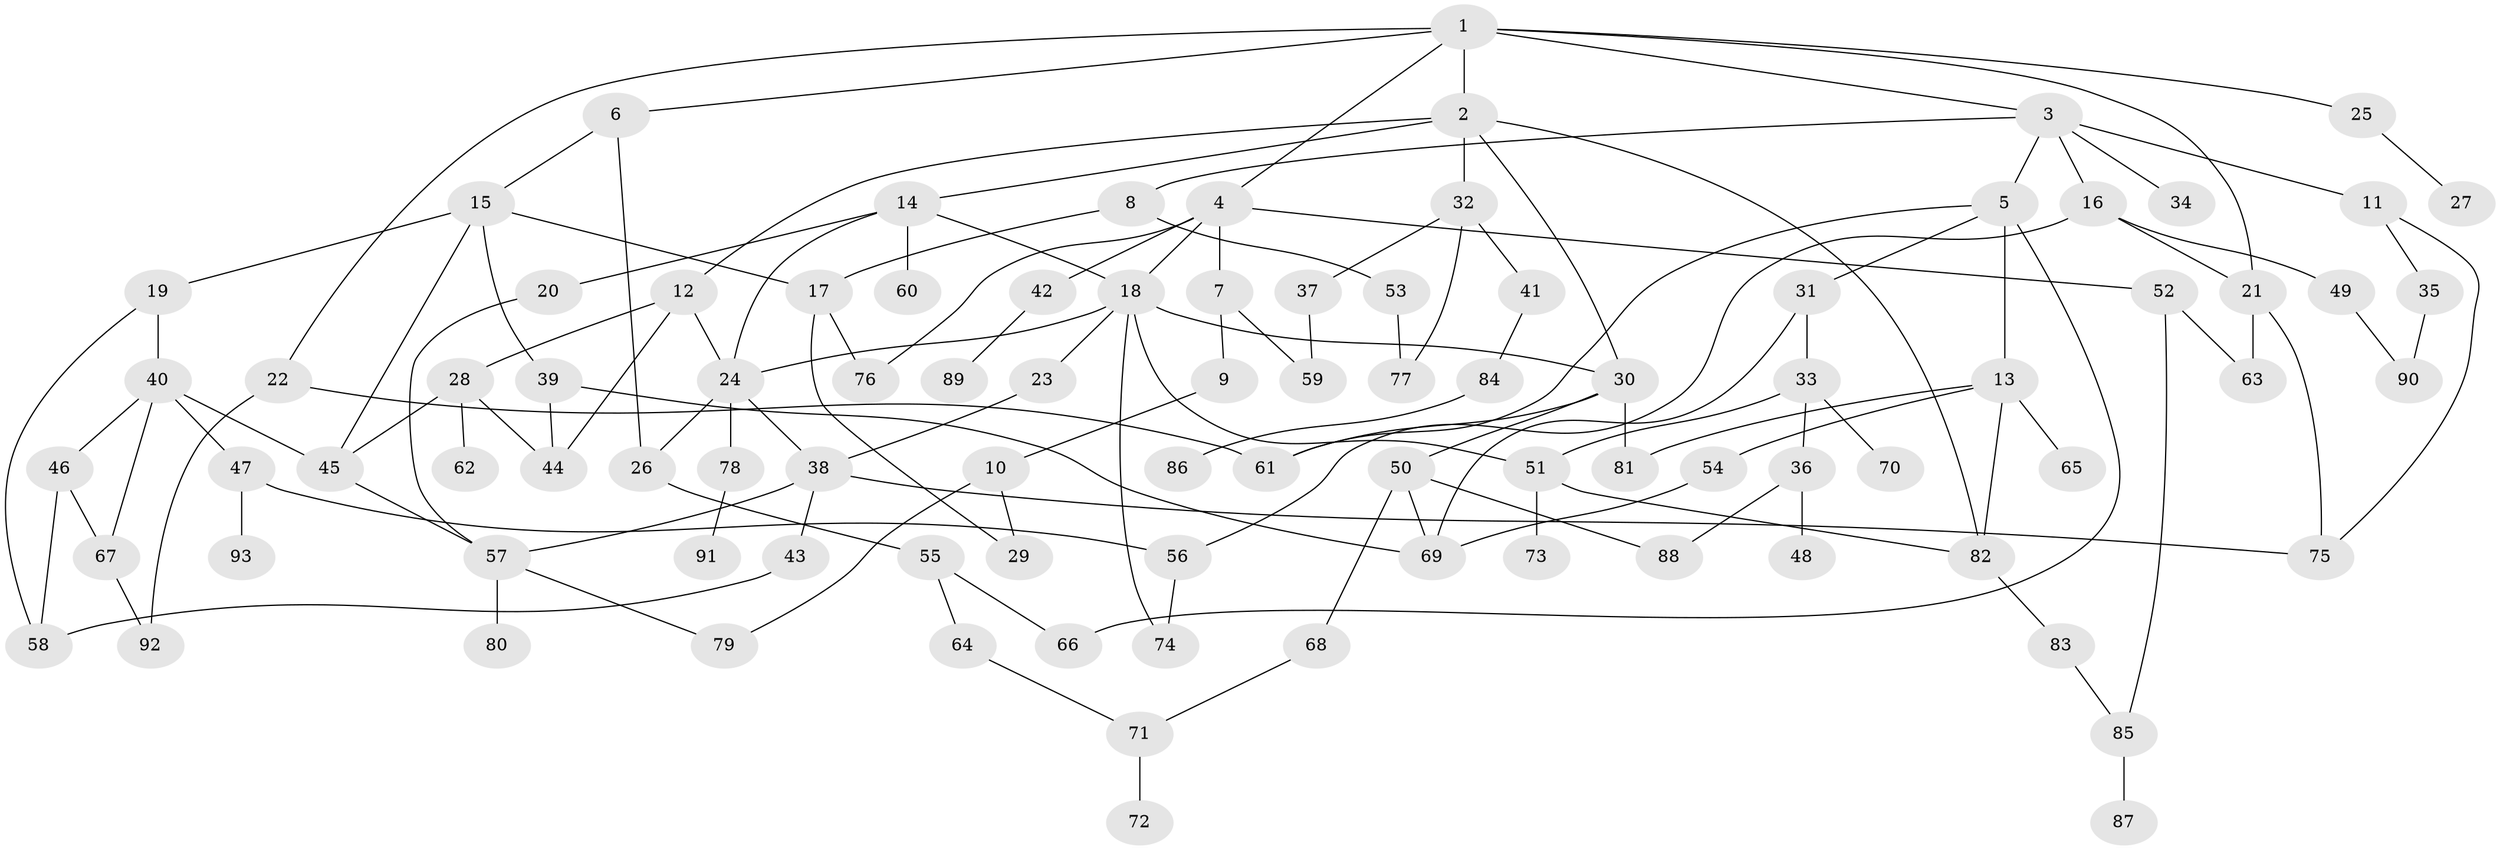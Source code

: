 // coarse degree distribution, {11: 0.015384615384615385, 7: 0.06153846153846154, 6: 0.09230769230769231, 3: 0.2153846153846154, 5: 0.06153846153846154, 4: 0.046153846153846156, 2: 0.2923076923076923, 1: 0.2, 8: 0.015384615384615385}
// Generated by graph-tools (version 1.1) at 2025/51/02/27/25 19:51:37]
// undirected, 93 vertices, 134 edges
graph export_dot {
graph [start="1"]
  node [color=gray90,style=filled];
  1;
  2;
  3;
  4;
  5;
  6;
  7;
  8;
  9;
  10;
  11;
  12;
  13;
  14;
  15;
  16;
  17;
  18;
  19;
  20;
  21;
  22;
  23;
  24;
  25;
  26;
  27;
  28;
  29;
  30;
  31;
  32;
  33;
  34;
  35;
  36;
  37;
  38;
  39;
  40;
  41;
  42;
  43;
  44;
  45;
  46;
  47;
  48;
  49;
  50;
  51;
  52;
  53;
  54;
  55;
  56;
  57;
  58;
  59;
  60;
  61;
  62;
  63;
  64;
  65;
  66;
  67;
  68;
  69;
  70;
  71;
  72;
  73;
  74;
  75;
  76;
  77;
  78;
  79;
  80;
  81;
  82;
  83;
  84;
  85;
  86;
  87;
  88;
  89;
  90;
  91;
  92;
  93;
  1 -- 2;
  1 -- 3;
  1 -- 4;
  1 -- 6;
  1 -- 21;
  1 -- 22;
  1 -- 25;
  2 -- 12;
  2 -- 14;
  2 -- 32;
  2 -- 82;
  2 -- 30;
  3 -- 5;
  3 -- 8;
  3 -- 11;
  3 -- 16;
  3 -- 34;
  4 -- 7;
  4 -- 18;
  4 -- 42;
  4 -- 52;
  4 -- 76;
  5 -- 13;
  5 -- 31;
  5 -- 66;
  5 -- 61;
  6 -- 15;
  6 -- 26;
  7 -- 9;
  7 -- 59;
  8 -- 53;
  8 -- 17;
  9 -- 10;
  10 -- 79;
  10 -- 29;
  11 -- 35;
  11 -- 75;
  12 -- 28;
  12 -- 24;
  12 -- 44;
  13 -- 54;
  13 -- 65;
  13 -- 81;
  13 -- 82;
  14 -- 20;
  14 -- 60;
  14 -- 18;
  14 -- 24;
  15 -- 17;
  15 -- 19;
  15 -- 39;
  15 -- 45;
  16 -- 49;
  16 -- 56;
  16 -- 21;
  17 -- 29;
  17 -- 76;
  18 -- 23;
  18 -- 24;
  18 -- 30;
  18 -- 51;
  18 -- 74;
  19 -- 40;
  19 -- 58;
  20 -- 57;
  21 -- 75;
  21 -- 63;
  22 -- 92;
  22 -- 61;
  23 -- 38;
  24 -- 78;
  24 -- 38;
  24 -- 26;
  25 -- 27;
  26 -- 55;
  28 -- 44;
  28 -- 62;
  28 -- 45;
  30 -- 50;
  30 -- 61;
  30 -- 81;
  31 -- 33;
  31 -- 69;
  32 -- 37;
  32 -- 41;
  32 -- 77;
  33 -- 36;
  33 -- 70;
  33 -- 51;
  35 -- 90;
  36 -- 48;
  36 -- 88;
  37 -- 59;
  38 -- 43;
  38 -- 75;
  38 -- 57;
  39 -- 44;
  39 -- 69;
  40 -- 45;
  40 -- 46;
  40 -- 47;
  40 -- 67;
  41 -- 84;
  42 -- 89;
  43 -- 58;
  45 -- 57;
  46 -- 67;
  46 -- 58;
  47 -- 93;
  47 -- 56;
  49 -- 90;
  50 -- 68;
  50 -- 88;
  50 -- 69;
  51 -- 73;
  51 -- 82;
  52 -- 63;
  52 -- 85;
  53 -- 77;
  54 -- 69;
  55 -- 64;
  55 -- 66;
  56 -- 74;
  57 -- 80;
  57 -- 79;
  64 -- 71;
  67 -- 92;
  68 -- 71;
  71 -- 72;
  78 -- 91;
  82 -- 83;
  83 -- 85;
  84 -- 86;
  85 -- 87;
}
